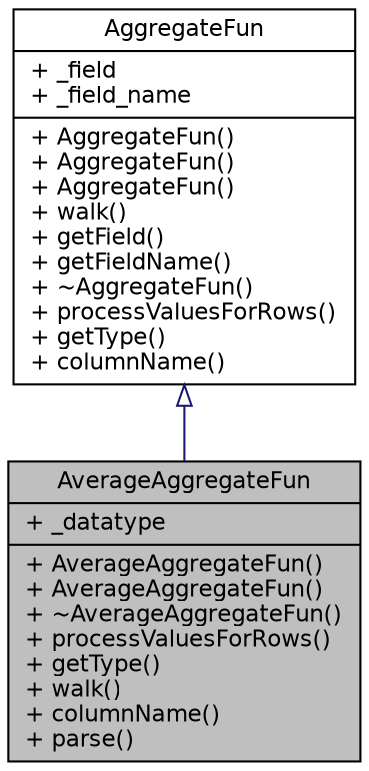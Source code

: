 digraph "AverageAggregateFun"
{
  edge [fontname="Helvetica",fontsize="11",labelfontname="Helvetica",labelfontsize="11"];
  node [fontname="Helvetica",fontsize="11",shape=record];
  Node1 [label="{AverageAggregateFun\n|+ _datatype\l|+ AverageAggregateFun()\l+ AverageAggregateFun()\l+ ~AverageAggregateFun()\l+ processValuesForRows()\l+ getType()\l+ walk()\l+ columnName()\l+ parse()\l}",height=0.2,width=0.4,color="black", fillcolor="grey75", style="filled" fontcolor="black"];
  Node2 -> Node1 [dir="back",color="midnightblue",fontsize="11",style="solid",arrowtail="onormal",fontname="Helvetica"];
  Node2 [label="{AggregateFun\n|+ _field\l+ _field_name\l|+ AggregateFun()\l+ AggregateFun()\l+ AggregateFun()\l+ walk()\l+ getField()\l+ getFieldName()\l+ ~AggregateFun()\l+ processValuesForRows()\l+ getType()\l+ columnName()\l}",height=0.2,width=0.4,color="black", fillcolor="white", style="filled",URL="$class_aggregate_fun.html"];
}
